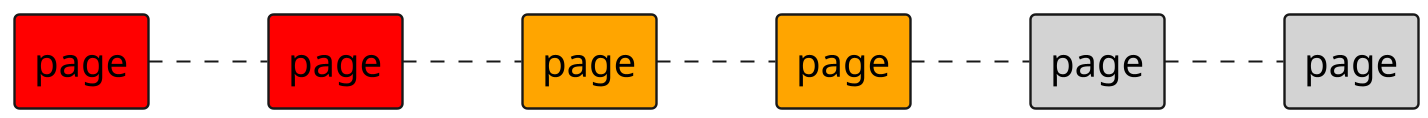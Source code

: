 @startuml

skinparam ComponentStyle rectangle
left to right direction
scale 2/1

skinparam Component {
    FontSize 20
    FontColor black
    BorderThickness 1.2
    BackgroundColor transparent
}

' components:
component "page" as c0 #Red
component "page" as c1 #Red
component "page" as c2 #Orange
component "page" as c3 #Orange
component "page" as c4 #LightGrey
component "page" as c5 #LightGrey
' layout:
c0-down.c1
c1-down.c2
c2-down.c3
c3-down.c4
c4-down.c5

@enduml
